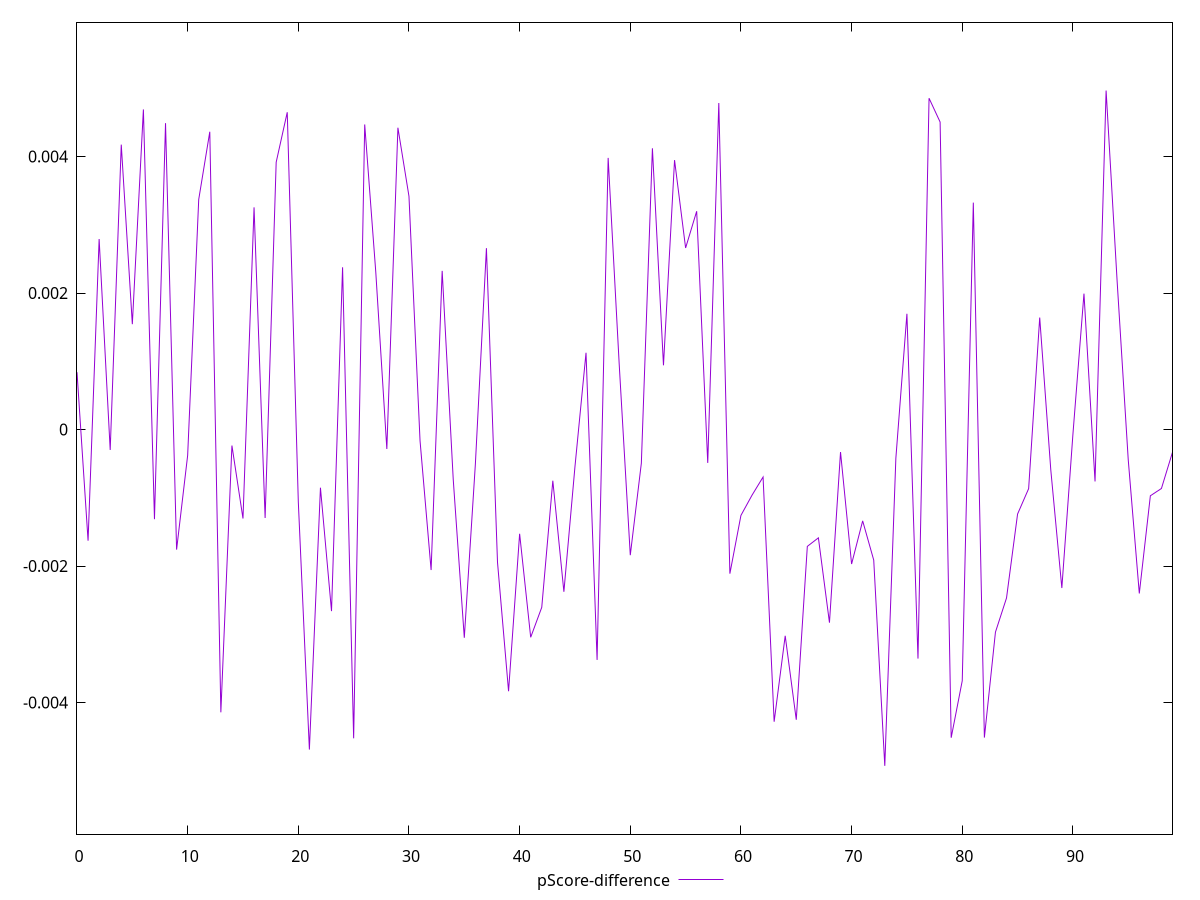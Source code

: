reset

$pScoreDifference <<EOF
0 0.0008400000000000629
1 -0.00162833452224731
2 0.0027908333142598885
3 -0.0002988888888889596
4 0.004173333333333362
5 0.001543333333333341
6 0.004688888888888854
7 -0.0013133333333332775
8 0.004487777777777757
9 -0.0017588888888888654
10 -0.0003777777777778102
11 0.003369999999999984
12 0.004362222222222267
13 -0.004142222222222269
14 -0.00023444444444442603
15 -0.001303333333333323
16 0.0032544444444445597
17 -0.0012955555555556053
18 0.003915555555555561
19 0.004647777777777806
20 -0.0010599999999999499
21 -0.004687777777777735
22 -0.0008522222222222542
23 -0.0026599999999999957
24 0.0023766666666666936
25 -0.004523333333333324
26 0.004468888888888856
27 0.0023077777777777975
28 -0.0002844444444444205
29 0.004421111111111098
30 0.0034166666666666234
31 -0.00016333333333329314
32 -0.002057777777777825
33 0.0023244444444444623
34 -0.0007300000000000084
35 -0.003049999999999997
36 -0.0005088888888888921
37 0.0026566666666666405
38 -0.001943333333333297
39 -0.0038333333333333552
40 -0.0015266666666666762
41 -0.003043333333333287
42 -0.0026044444444444093
43 -0.0007500000000000284
44 -0.0023766666666666936
45 -0.0005455555555554659
46 0.0011244444444444834
47 -0.0033744444444444577
48 0.003978888888888865
49 0.0009533333333333616
50 -0.0018405554029676807
51 -0.0004933333333333456
52 0.0041200000000000125
53 0.0009411111111111703
54 0.003946666666666654
55 0.0026599999999999957
56 0.003197777777777744
57 -0.000488888888888872
58 0.004783333333333362
59 -0.0021111111111110636
60 -0.001257777777777802
61 -0.0009622222222221977
62 -0.0006955555555555604
63 -0.0042799999999999505
64 -0.003021111111111141
65 -0.004251110818650927
66 -0.0017111111111111077
67 -0.0015866666666666251
68 -0.002828888888888881
69 -0.00032999999999994145
70 -0.0019700000000000273
71 -0.001337777777777771
72 -0.001912222222222204
73 -0.004926666666666635
74 -0.00042111111111109434
75 0.0016955555555555613
76 -0.003355555555555556
77 0.004853333333333376
78 0.004504444444444422
79 -0.0045144444444443765
80 -0.0036800000000000166
81 0.003324444444444463
82 -0.0045124999682109035
83 -0.0029677777777777914
84 -0.0024677777777777354
85 -0.001237777777777782
86 -0.0008655555555555638
87 0.0016399999999999748
88 -0.000588888888888861
89 -0.002321111111111107
90 -0.00007222222222225128
91 0.0019911111111111657
92 -0.0007599999999999829
93 0.004965555555555556
94 0.002163333333333295
95 -0.00044222222222223273
96 -0.002401111111111076
97 -0.0009700000000000264
98 -0.0008633333333333271
99 -0.00033222222222217823
EOF

set key outside below
set xrange [0:99]
set yrange [-0.005926666666666635:0.005965555555555556]
set trange [-0.005926666666666635:0.005965555555555556]
set terminal svg size 640, 500 enhanced background rgb 'white'
set output "reports/report_00028_2021-02-24T12-49-42.674Z/uses-rel-preconnect/samples/astro/pScore-difference/values.svg"

plot $pScoreDifference title "pScore-difference" with line

reset
